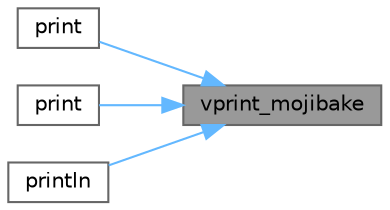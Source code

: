 digraph "vprint_mojibake"
{
 // LATEX_PDF_SIZE
  bgcolor="transparent";
  edge [fontname=Helvetica,fontsize=10,labelfontname=Helvetica,labelfontsize=10];
  node [fontname=Helvetica,fontsize=10,shape=box,height=0.2,width=0.4];
  rankdir="RL";
  Node1 [id="Node000001",label="vprint_mojibake",height=0.2,width=0.4,color="gray40", fillcolor="grey60", style="filled", fontcolor="black",tooltip=" "];
  Node1 -> Node2 [id="edge1_Node000001_Node000002",dir="back",color="steelblue1",style="solid",tooltip=" "];
  Node2 [id="Node000002",label="print",height=0.2,width=0.4,color="grey40", fillcolor="white", style="filled",URL="$base_8h.html#a3a04cf3cd81173cdbb24b568bde4df22",tooltip="Formats args according to specifications in fmt and writes the output to the file f."];
  Node1 -> Node3 [id="edge2_Node000001_Node000003",dir="back",color="steelblue1",style="solid",tooltip=" "];
  Node3 [id="Node000003",label="print",height=0.2,width=0.4,color="grey40", fillcolor="white", style="filled",URL="$base_8h.html#a59025bfaf390e425b4e274c966a77557",tooltip="Formats args according to specifications in fmt and writes the output to stdout."];
  Node1 -> Node4 [id="edge3_Node000001_Node000004",dir="back",color="steelblue1",style="solid",tooltip=" "];
  Node4 [id="Node000004",label="println",height=0.2,width=0.4,color="grey40", fillcolor="white", style="filled",URL="$base_8h.html#a747af0150d2d80bc7e0af46e4a5bec21",tooltip="Formats args according to specifications in fmt and writes the output to the file f followed by a new..."];
}

